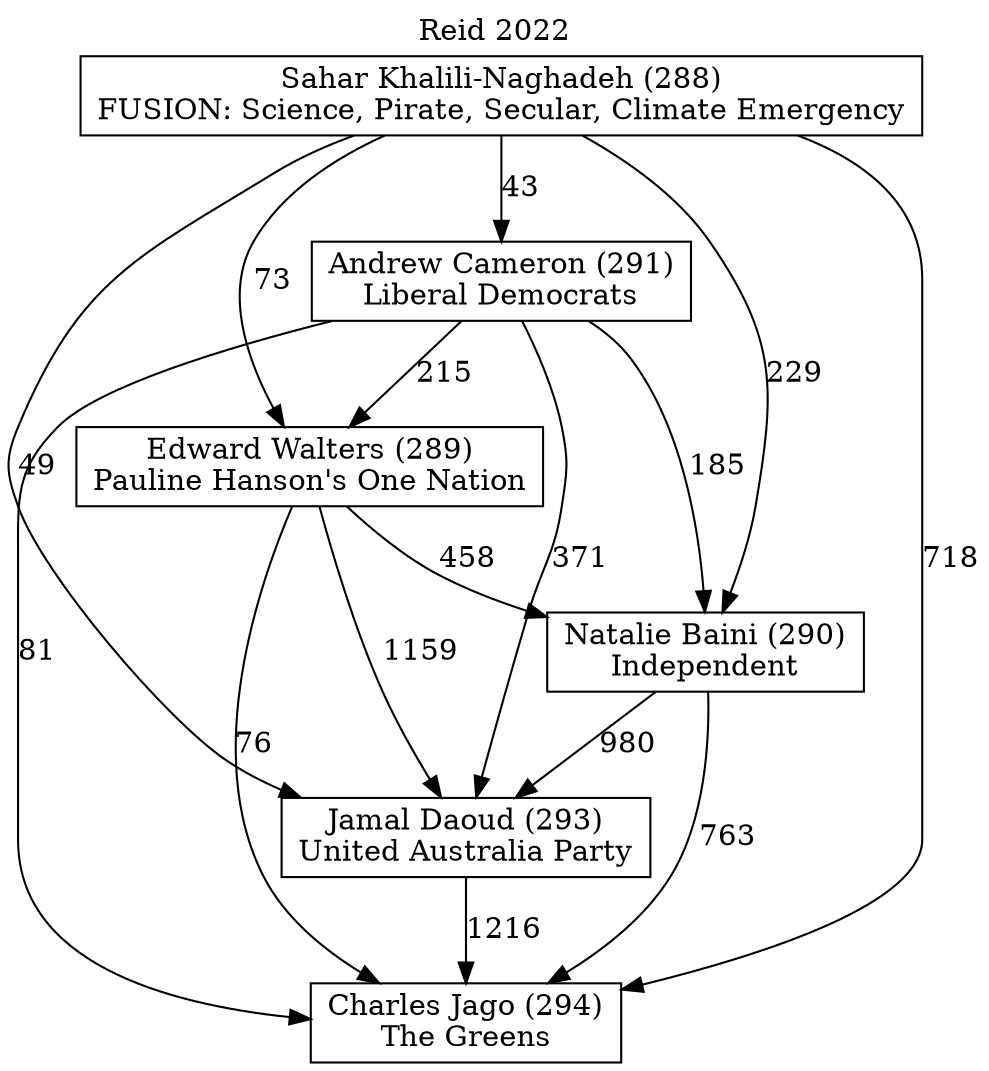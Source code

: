 // House preference flow
digraph "Charles Jago (294)_Reid_2022" {
	graph [label="Reid 2022" labelloc=t mclimit=10]
	node [shape=box]
	"Charles Jago (294)" [label="Charles Jago (294)
The Greens"]
	"Jamal Daoud (293)" [label="Jamal Daoud (293)
United Australia Party"]
	"Andrew Cameron (291)" [label="Andrew Cameron (291)
Liberal Democrats"]
	"Sahar Khalili-Naghadeh (288)" [label="Sahar Khalili-Naghadeh (288)
FUSION: Science, Pirate, Secular, Climate Emergency"]
	"Edward Walters (289)" [label="Edward Walters (289)
Pauline Hanson's One Nation"]
	"Natalie Baini (290)" [label="Natalie Baini (290)
Independent"]
	"Sahar Khalili-Naghadeh (288)" -> "Edward Walters (289)" [label=73]
	"Andrew Cameron (291)" -> "Charles Jago (294)" [label=81]
	"Sahar Khalili-Naghadeh (288)" -> "Natalie Baini (290)" [label=229]
	"Andrew Cameron (291)" -> "Jamal Daoud (293)" [label=371]
	"Andrew Cameron (291)" -> "Natalie Baini (290)" [label=185]
	"Edward Walters (289)" -> "Natalie Baini (290)" [label=458]
	"Jamal Daoud (293)" -> "Charles Jago (294)" [label=1216]
	"Sahar Khalili-Naghadeh (288)" -> "Andrew Cameron (291)" [label=43]
	"Sahar Khalili-Naghadeh (288)" -> "Jamal Daoud (293)" [label=49]
	"Natalie Baini (290)" -> "Charles Jago (294)" [label=763]
	"Natalie Baini (290)" -> "Jamal Daoud (293)" [label=980]
	"Sahar Khalili-Naghadeh (288)" -> "Charles Jago (294)" [label=718]
	"Edward Walters (289)" -> "Jamal Daoud (293)" [label=1159]
	"Edward Walters (289)" -> "Charles Jago (294)" [label=76]
	"Andrew Cameron (291)" -> "Edward Walters (289)" [label=215]
}
